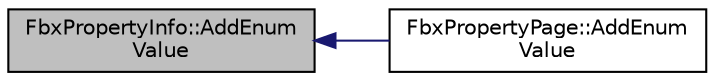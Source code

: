 digraph "FbxPropertyInfo::AddEnumValue"
{
  edge [fontname="Helvetica",fontsize="10",labelfontname="Helvetica",labelfontsize="10"];
  node [fontname="Helvetica",fontsize="10",shape=record];
  rankdir="LR";
  Node1 [label="FbxPropertyInfo::AddEnum\lValue",height=0.2,width=0.4,color="black", fillcolor="grey75", style="filled", fontcolor="black"];
  Node1 -> Node2 [dir="back",color="midnightblue",fontsize="10",style="solid",fontname="Helvetica"];
  Node2 [label="FbxPropertyPage::AddEnum\lValue",height=0.2,width=0.4,color="black", fillcolor="white", style="filled",URL="$class_fbx_property_page.html#a966b4958ccd7d932772c719b30221d67"];
}
